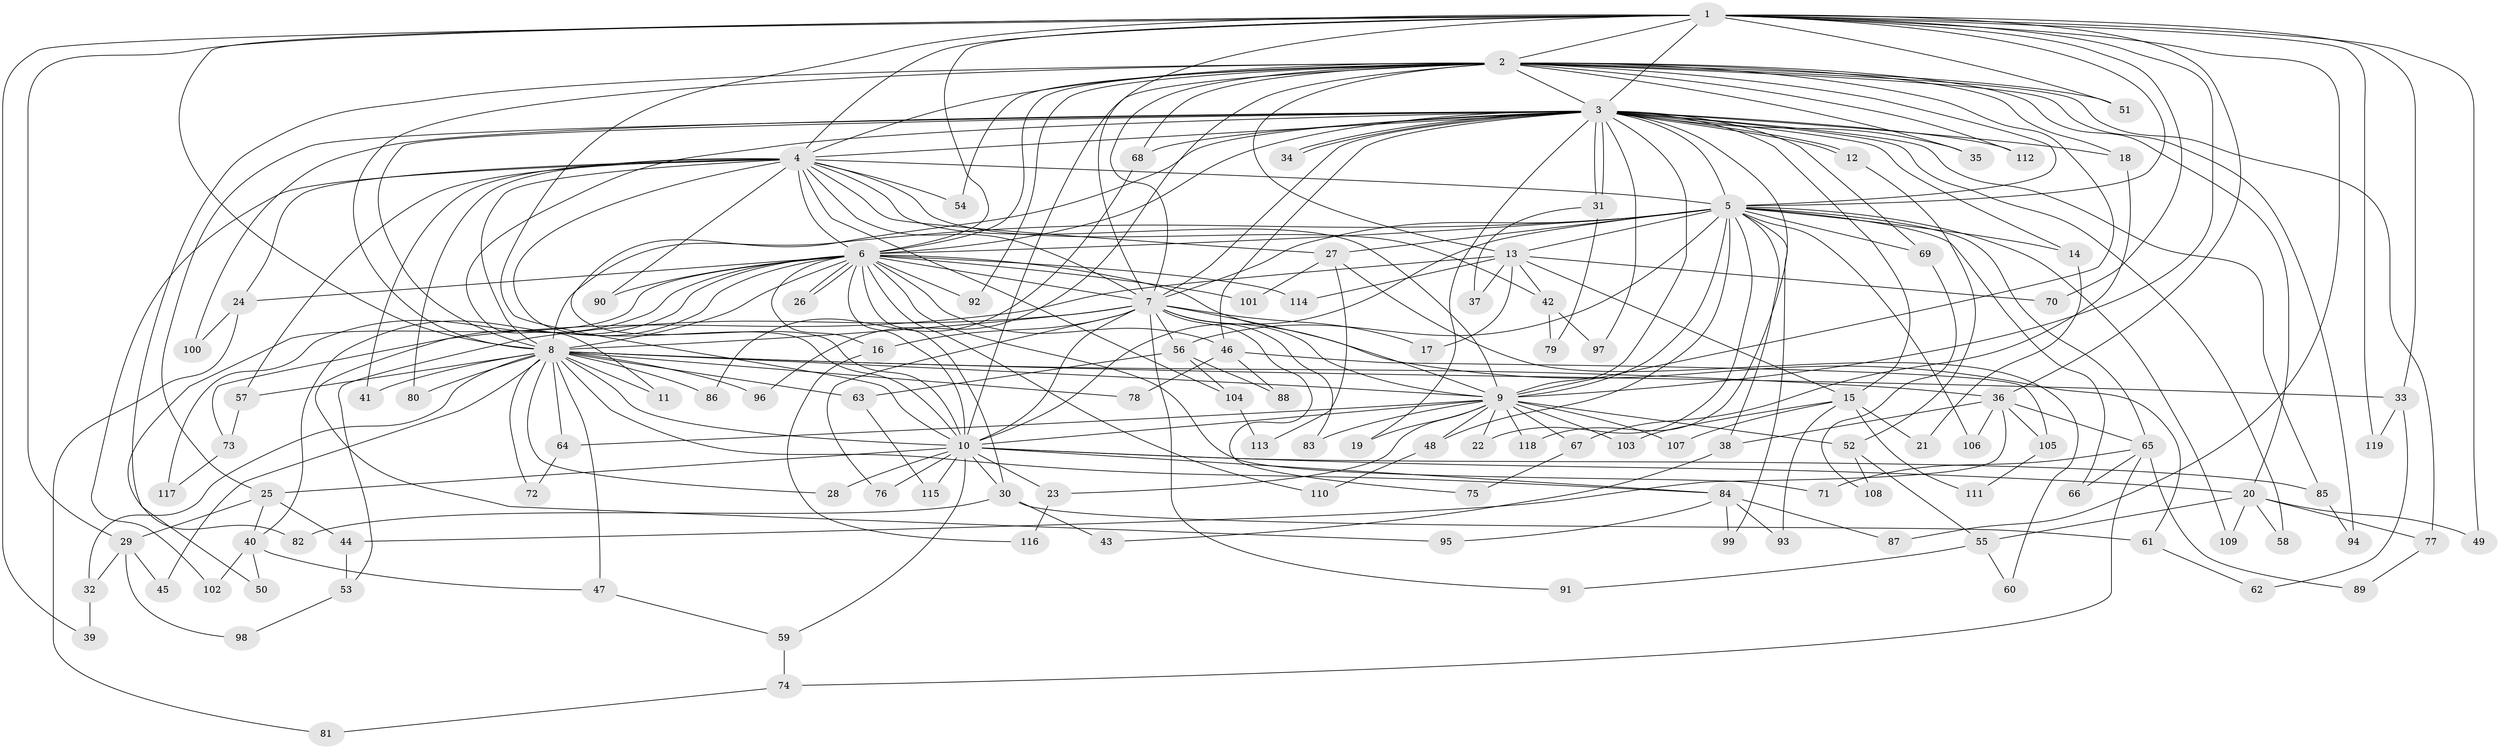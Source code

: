 // Generated by graph-tools (version 1.1) at 2025/14/03/09/25 04:14:00]
// undirected, 119 vertices, 263 edges
graph export_dot {
graph [start="1"]
  node [color=gray90,style=filled];
  1;
  2;
  3;
  4;
  5;
  6;
  7;
  8;
  9;
  10;
  11;
  12;
  13;
  14;
  15;
  16;
  17;
  18;
  19;
  20;
  21;
  22;
  23;
  24;
  25;
  26;
  27;
  28;
  29;
  30;
  31;
  32;
  33;
  34;
  35;
  36;
  37;
  38;
  39;
  40;
  41;
  42;
  43;
  44;
  45;
  46;
  47;
  48;
  49;
  50;
  51;
  52;
  53;
  54;
  55;
  56;
  57;
  58;
  59;
  60;
  61;
  62;
  63;
  64;
  65;
  66;
  67;
  68;
  69;
  70;
  71;
  72;
  73;
  74;
  75;
  76;
  77;
  78;
  79;
  80;
  81;
  82;
  83;
  84;
  85;
  86;
  87;
  88;
  89;
  90;
  91;
  92;
  93;
  94;
  95;
  96;
  97;
  98;
  99;
  100;
  101;
  102;
  103;
  104;
  105;
  106;
  107;
  108;
  109;
  110;
  111;
  112;
  113;
  114;
  115;
  116;
  117;
  118;
  119;
  1 -- 2;
  1 -- 3;
  1 -- 4;
  1 -- 5;
  1 -- 6;
  1 -- 7;
  1 -- 8;
  1 -- 9;
  1 -- 10;
  1 -- 29;
  1 -- 33;
  1 -- 36;
  1 -- 39;
  1 -- 49;
  1 -- 51;
  1 -- 70;
  1 -- 87;
  1 -- 119;
  2 -- 3;
  2 -- 4;
  2 -- 5;
  2 -- 6;
  2 -- 7;
  2 -- 8;
  2 -- 9;
  2 -- 10;
  2 -- 13;
  2 -- 18;
  2 -- 20;
  2 -- 35;
  2 -- 50;
  2 -- 51;
  2 -- 54;
  2 -- 68;
  2 -- 77;
  2 -- 92;
  2 -- 94;
  2 -- 96;
  2 -- 112;
  3 -- 4;
  3 -- 5;
  3 -- 6;
  3 -- 7;
  3 -- 8;
  3 -- 9;
  3 -- 10;
  3 -- 11;
  3 -- 12;
  3 -- 12;
  3 -- 14;
  3 -- 15;
  3 -- 18;
  3 -- 19;
  3 -- 25;
  3 -- 31;
  3 -- 31;
  3 -- 34;
  3 -- 34;
  3 -- 35;
  3 -- 46;
  3 -- 58;
  3 -- 68;
  3 -- 69;
  3 -- 85;
  3 -- 97;
  3 -- 100;
  3 -- 112;
  3 -- 118;
  4 -- 5;
  4 -- 6;
  4 -- 7;
  4 -- 8;
  4 -- 9;
  4 -- 10;
  4 -- 24;
  4 -- 27;
  4 -- 41;
  4 -- 42;
  4 -- 54;
  4 -- 57;
  4 -- 80;
  4 -- 90;
  4 -- 102;
  4 -- 104;
  5 -- 6;
  5 -- 7;
  5 -- 8;
  5 -- 9;
  5 -- 10;
  5 -- 13;
  5 -- 14;
  5 -- 22;
  5 -- 27;
  5 -- 38;
  5 -- 48;
  5 -- 56;
  5 -- 65;
  5 -- 66;
  5 -- 69;
  5 -- 99;
  5 -- 106;
  5 -- 109;
  6 -- 7;
  6 -- 8;
  6 -- 9;
  6 -- 10;
  6 -- 16;
  6 -- 24;
  6 -- 26;
  6 -- 26;
  6 -- 30;
  6 -- 40;
  6 -- 46;
  6 -- 71;
  6 -- 82;
  6 -- 90;
  6 -- 92;
  6 -- 95;
  6 -- 101;
  6 -- 110;
  6 -- 114;
  6 -- 117;
  7 -- 8;
  7 -- 9;
  7 -- 10;
  7 -- 16;
  7 -- 17;
  7 -- 53;
  7 -- 56;
  7 -- 61;
  7 -- 75;
  7 -- 76;
  7 -- 83;
  7 -- 91;
  8 -- 9;
  8 -- 10;
  8 -- 11;
  8 -- 28;
  8 -- 32;
  8 -- 33;
  8 -- 36;
  8 -- 41;
  8 -- 45;
  8 -- 47;
  8 -- 57;
  8 -- 63;
  8 -- 64;
  8 -- 72;
  8 -- 78;
  8 -- 80;
  8 -- 84;
  8 -- 86;
  8 -- 96;
  9 -- 10;
  9 -- 19;
  9 -- 22;
  9 -- 23;
  9 -- 48;
  9 -- 52;
  9 -- 64;
  9 -- 67;
  9 -- 83;
  9 -- 103;
  9 -- 107;
  9 -- 118;
  10 -- 20;
  10 -- 23;
  10 -- 25;
  10 -- 28;
  10 -- 30;
  10 -- 59;
  10 -- 76;
  10 -- 84;
  10 -- 85;
  10 -- 115;
  12 -- 52;
  13 -- 15;
  13 -- 17;
  13 -- 37;
  13 -- 42;
  13 -- 70;
  13 -- 73;
  13 -- 114;
  14 -- 21;
  15 -- 21;
  15 -- 93;
  15 -- 103;
  15 -- 107;
  15 -- 111;
  16 -- 116;
  18 -- 67;
  20 -- 49;
  20 -- 55;
  20 -- 58;
  20 -- 77;
  20 -- 109;
  23 -- 116;
  24 -- 81;
  24 -- 100;
  25 -- 29;
  25 -- 40;
  25 -- 44;
  27 -- 60;
  27 -- 101;
  27 -- 113;
  29 -- 32;
  29 -- 45;
  29 -- 98;
  30 -- 43;
  30 -- 61;
  30 -- 82;
  31 -- 37;
  31 -- 79;
  32 -- 39;
  33 -- 62;
  33 -- 119;
  36 -- 38;
  36 -- 44;
  36 -- 65;
  36 -- 105;
  36 -- 106;
  38 -- 43;
  40 -- 47;
  40 -- 50;
  40 -- 102;
  42 -- 79;
  42 -- 97;
  44 -- 53;
  46 -- 78;
  46 -- 88;
  46 -- 105;
  47 -- 59;
  48 -- 110;
  52 -- 55;
  52 -- 108;
  53 -- 98;
  55 -- 60;
  55 -- 91;
  56 -- 63;
  56 -- 88;
  56 -- 104;
  57 -- 73;
  59 -- 74;
  61 -- 62;
  63 -- 115;
  64 -- 72;
  65 -- 66;
  65 -- 71;
  65 -- 74;
  65 -- 89;
  67 -- 75;
  68 -- 86;
  69 -- 108;
  73 -- 117;
  74 -- 81;
  77 -- 89;
  84 -- 87;
  84 -- 93;
  84 -- 95;
  84 -- 99;
  85 -- 94;
  104 -- 113;
  105 -- 111;
}
